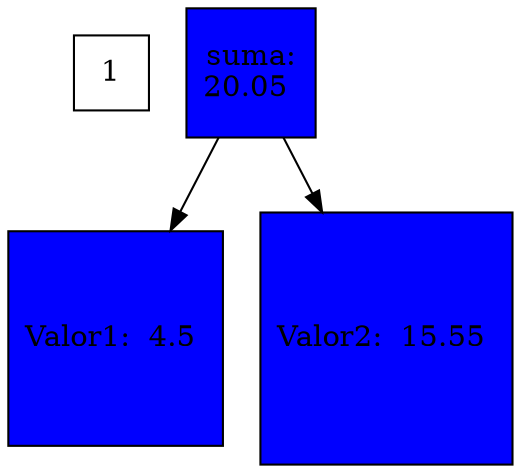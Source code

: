 digraph G {

	node [shape=square]
	nodo0 [label = "1"]
	nodo0[fontcolor = black]
	nodoRespuesta1[style = filled,fillcolor = blue,fontcolor = black]
	nodoIzqu1[style = filled,fillcolor = blue,fontcolor = black]
	nodoDere1[style = filled,fillcolor = blue,fontcolor = black]
	nodoRespuesta1[label = "suma:
20.05 "]
	nodoIzqu1[label = "Valor1:  4.5 "]
	nodoDere1[label = "Valor2:  15.55 "]
	nodoRespuesta1 -> nodoIzqu1
	nodoRespuesta1 -> nodoDere1

}
